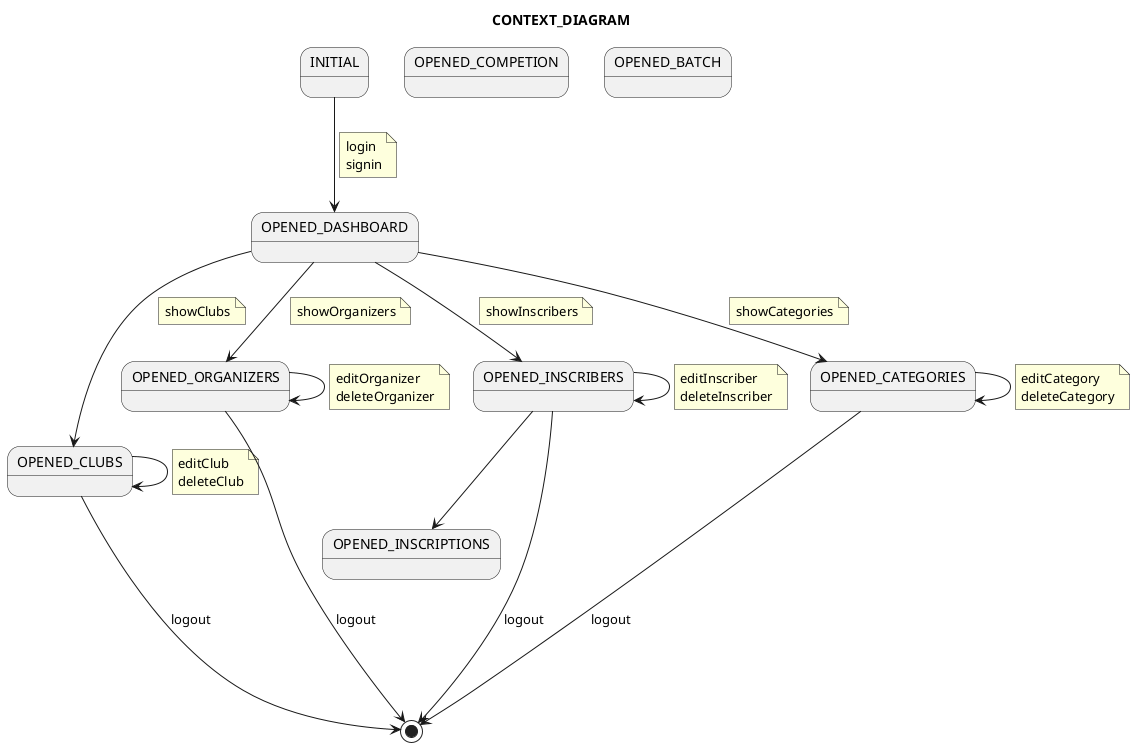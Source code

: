 @startuml
title CONTEXT_DIAGRAM

state INITIAL
state OPENED_DASHBOARD
state OPENED_CLUBS
state OPENED_ORGANIZERS
state OPENED_INSCRIBERS
state OPENED_CATEGORIES
state OPENED_INSCRIPTIONS

state OPENED_COMPETION
state OPENED_BATCH


INITIAL --> OPENED_DASHBOARD
note on link
  login
  signin
end note

OPENED_DASHBOARD --> OPENED_CLUBS
note on link
  showClubs
end note

OPENED_DASHBOARD --> OPENED_ORGANIZERS
note on link
  showOrganizers
end note

OPENED_ORGANIZERS --> OPENED_ORGANIZERS
note on link
  editOrganizer
  deleteOrganizer
end note


OPENED_DASHBOARD --> OPENED_INSCRIBERS
note on link
  showInscribers
end note

OPENED_INSCRIBERS --> OPENED_INSCRIBERS
note on link
  editInscriber
  deleteInscriber
end note

OPENED_DASHBOARD --> OPENED_CATEGORIES
note on link
  showCategories
end note

OPENED_CATEGORIES --> OPENED_CATEGORIES
note on link
  editCategory
  deleteCategory
end note


OPENED_CLUBS --> OPENED_CLUBS
note on link
  editClub
  deleteClub
end note

OPENED_CLUBS ---> [*] : logout
OPENED_ORGANIZERS ----> [*] : logout
OPENED_INSCRIBERS ----> [*] : logout
OPENED_CATEGORIES ----> [*] : logout



OPENED_INSCRIBERS --> OPENED_INSCRIPTIONS


'[*] --> NotShooting
'
'state NotShooting {
'  [*] --> Idle
'  Idle --> Configuring : EvConfig
'  Configuring --> Idle : EvConfig
'}
'
'state Configuring {
'  [*] --> NewValueSelection
'  NewValueSelection --> NewValuePreview : EvNewValue
'  NewValuePreview --> NewValueSelection : EvNewValueRejected
'  NewValuePreview --> NewValueSelection : EvNewValueSaved
'
'  state NewValuePreview {
'     State1 -> State2
'  }
'
'}
@enduml